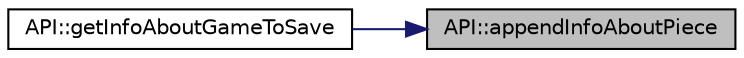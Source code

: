 digraph "API::appendInfoAboutPiece"
{
 // LATEX_PDF_SIZE
  edge [fontname="Helvetica",fontsize="10",labelfontname="Helvetica",labelfontsize="10"];
  node [fontname="Helvetica",fontsize="10",shape=record];
  rankdir="RL";
  Node1 [label="API::appendInfoAboutPiece",height=0.2,width=0.4,color="black", fillcolor="grey75", style="filled", fontcolor="black",tooltip=" "];
  Node1 -> Node2 [dir="back",color="midnightblue",fontsize="10",style="solid",fontname="Helvetica"];
  Node2 [label="API::getInfoAboutGameToSave",height=0.2,width=0.4,color="black", fillcolor="white", style="filled",URL="$classAPI.html#a324a6598bb74652047f4d0dd77c266dd",tooltip=" "];
}
